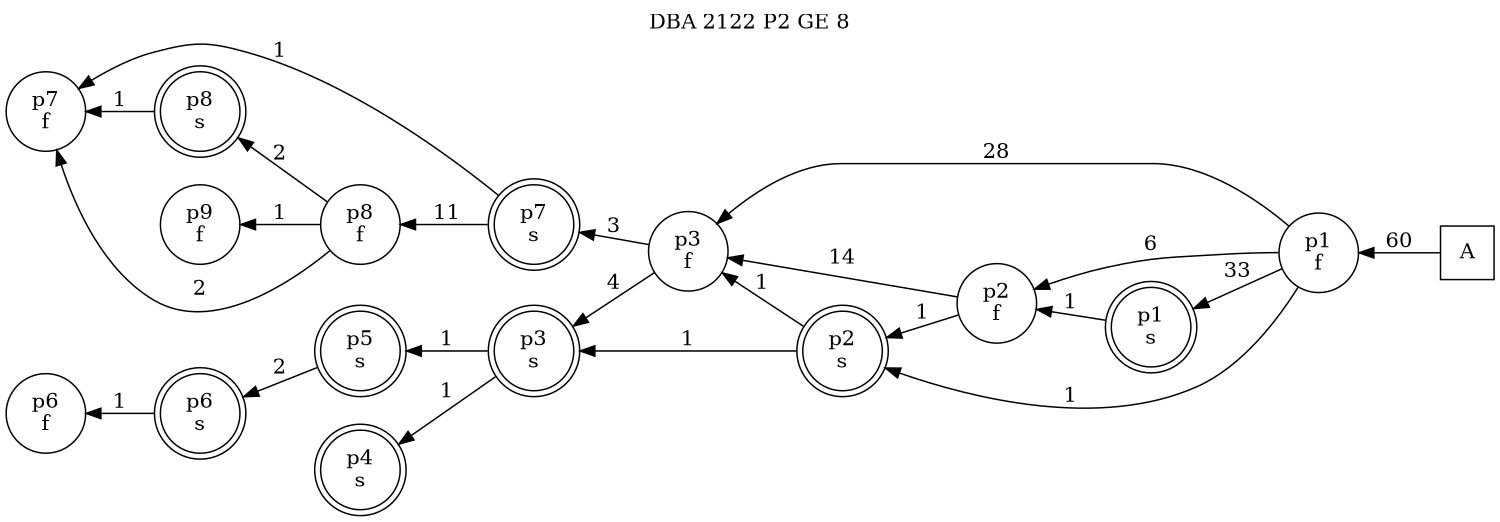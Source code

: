 digraph DBA_2122_P2_GE_8_GOOD {
labelloc="tl"
label= " DBA 2122 P2 GE 8 "
rankdir="RL";
graph [ size=" 10 , 10 !"]

"A" [shape="square" label="A"]
"p1_f" [shape="circle" label="p1
f"]
"p1_s" [shape="doublecircle" label="p1
s"]
"p2_f" [shape="circle" label="p2
f"]
"p3_f" [shape="circle" label="p3
f"]
"p2_s" [shape="doublecircle" label="p2
s"]
"p3_s" [shape="doublecircle" label="p3
s"]
"p5_s" [shape="doublecircle" label="p5
s"]
"p6_s" [shape="doublecircle" label="p6
s"]
"p6_f" [shape="circle" label="p6
f"]
"p7_s" [shape="doublecircle" label="p7
s"]
"p8_f" [shape="circle" label="p8
f"]
"p8_s" [shape="doublecircle" label="p8
s"]
"p7_f" [shape="circle" label="p7
f"]
"p9_f" [shape="circle" label="p9
f"]
"p4_s" [shape="doublecircle" label="p4
s"]
"A" -> "p1_f" [ label=60]
"p1_f" -> "p1_s" [ label=33]
"p1_f" -> "p2_f" [ label=6]
"p1_f" -> "p3_f" [ label=28]
"p1_f" -> "p2_s" [ label=1]
"p1_s" -> "p2_f" [ label=1]
"p2_f" -> "p3_f" [ label=14]
"p2_f" -> "p2_s" [ label=1]
"p3_f" -> "p3_s" [ label=4]
"p3_f" -> "p7_s" [ label=3]
"p2_s" -> "p3_f" [ label=1]
"p2_s" -> "p3_s" [ label=1]
"p3_s" -> "p5_s" [ label=1]
"p3_s" -> "p4_s" [ label=1]
"p5_s" -> "p6_s" [ label=2]
"p6_s" -> "p6_f" [ label=1]
"p7_s" -> "p8_f" [ label=11]
"p7_s" -> "p7_f" [ label=1]
"p8_f" -> "p8_s" [ label=2]
"p8_f" -> "p7_f" [ label=2]
"p8_f" -> "p9_f" [ label=1]
"p8_s" -> "p7_f" [ label=1]
}
